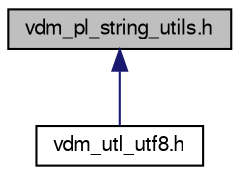 digraph "vdm_pl_string_utils.h"
{
  bgcolor="transparent";
  edge [fontname="FreeSans",fontsize="10",labelfontname="FreeSans",labelfontsize="10"];
  node [fontname="FreeSans",fontsize="10",shape=record];
  Node1 [label="vdm_pl_string_utils.h",height=0.2,width=0.4,color="black", fillcolor="grey75", style="filled" fontcolor="black"];
  Node1 -> Node2 [dir="back",color="midnightblue",fontsize="10",style="solid",fontname="FreeSans"];
  Node2 [label="vdm_utl_utf8.h",height=0.2,width=0.4,color="black",URL="$vdm__utl__utf8_8h.html",tooltip="Unsigned Char String API."];
}
